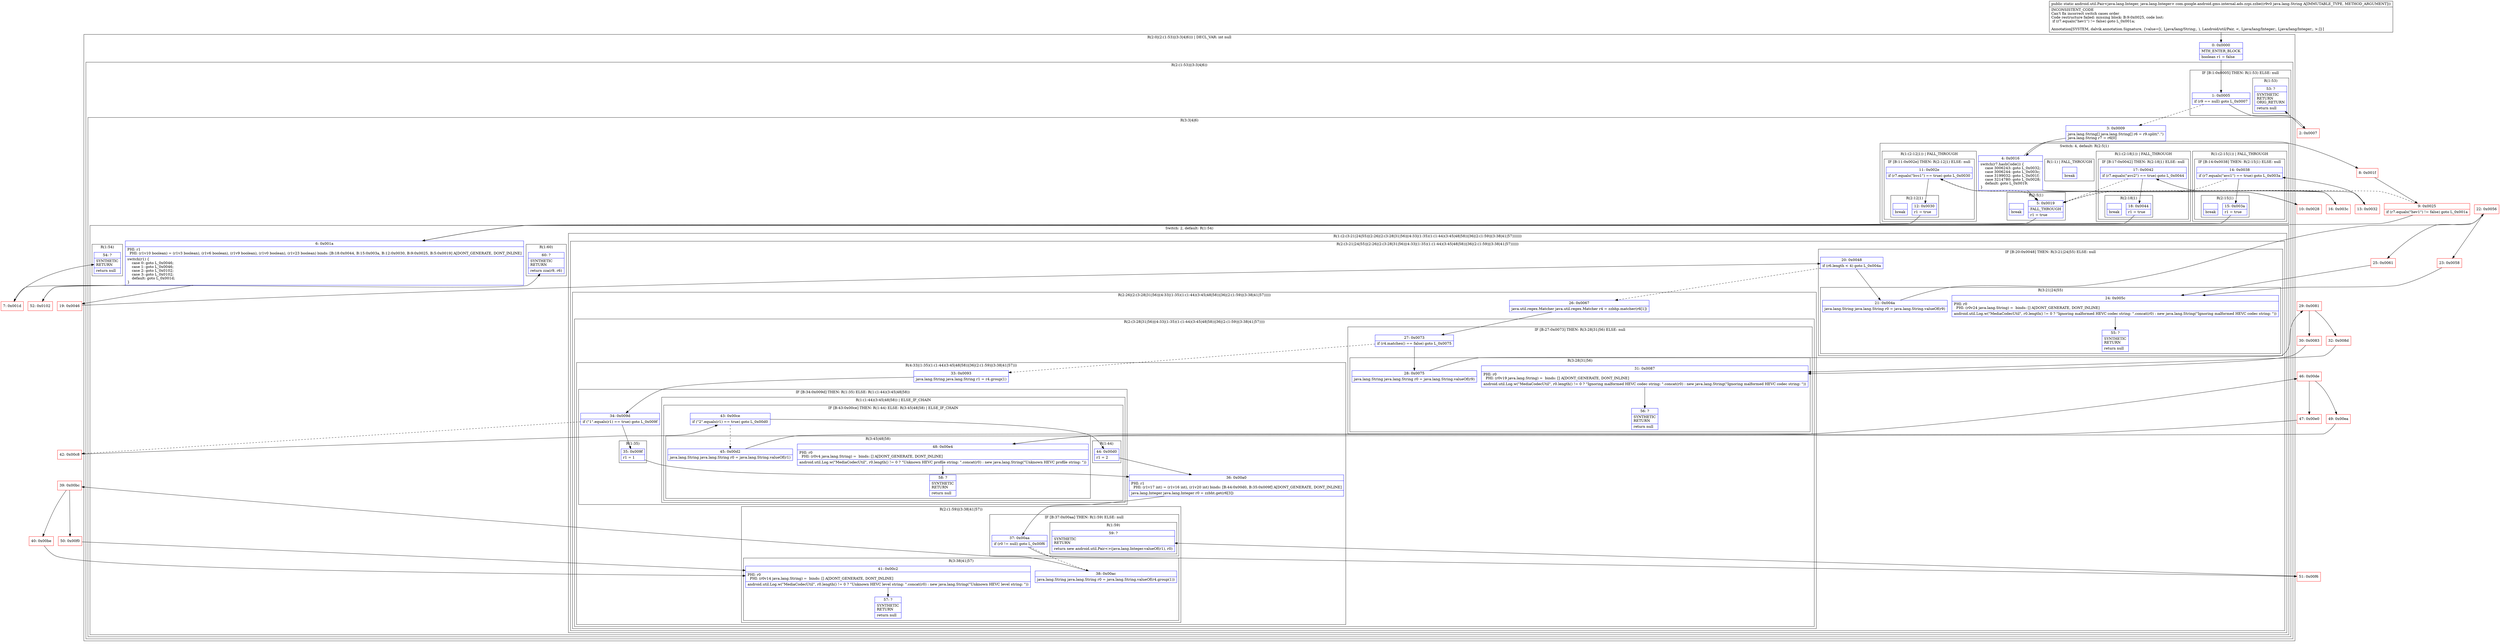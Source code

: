 digraph "CFG forcom.google.android.gms.internal.ads.zzpi.zzbe(Ljava\/lang\/String;)Landroid\/util\/Pair;" {
subgraph cluster_Region_356166914 {
label = "R(2:0|(2:(1:53)|(3:3|4|6))) | DECL_VAR: int null\l";
node [shape=record,color=blue];
Node_0 [shape=record,label="{0\:\ 0x0000|MTH_ENTER_BLOCK\l|boolean r1 = false\l}"];
subgraph cluster_Region_1602621321 {
label = "R(2:(1:53)|(3:3|4|6))";
node [shape=record,color=blue];
subgraph cluster_IfRegion_1302753836 {
label = "IF [B:1:0x0005] THEN: R(1:53) ELSE: null";
node [shape=record,color=blue];
Node_1 [shape=record,label="{1\:\ 0x0005|if (r9 == null) goto L_0x0007\l}"];
subgraph cluster_Region_1427006867 {
label = "R(1:53)";
node [shape=record,color=blue];
Node_53 [shape=record,label="{53\:\ ?|SYNTHETIC\lRETURN\lORIG_RETURN\l|return null\l}"];
}
}
subgraph cluster_Region_203676231 {
label = "R(3:3|4|6)";
node [shape=record,color=blue];
Node_3 [shape=record,label="{3\:\ 0x0009|java.lang.String[] java.lang.String[] r6 = r9.split(\".\")\ljava.lang.String r7 = r6[0]\l}"];
subgraph cluster_SwitchRegion_532323100 {
label = "Switch: 4, default: R(2:5|1)";
node [shape=record,color=blue];
Node_4 [shape=record,label="{4\:\ 0x0016|switch(r7.hashCode()) \{\l    case 3006243: goto L_0x0032;\l    case 3006244: goto L_0x003c;\l    case 3199032: goto L_0x001f;\l    case 3214780: goto L_0x0028;\l    default: goto L_0x0019;\l\}\l}"];
subgraph cluster_Region_1887503388 {
label = "R(1:(2:15|1)) | FALL_THROUGH\l";
node [shape=record,color=blue];
subgraph cluster_IfRegion_2122535185 {
label = "IF [B:14:0x0038] THEN: R(2:15|1) ELSE: null";
node [shape=record,color=blue];
Node_14 [shape=record,label="{14\:\ 0x0038|if (r7.equals(\"avc1\") == true) goto L_0x003a\l}"];
subgraph cluster_Region_1203628111 {
label = "R(2:15|1)";
node [shape=record,color=blue];
Node_15 [shape=record,label="{15\:\ 0x003a|r1 = true\l}"];
Node_InsnContainer_529840066 [shape=record,label="{|break\l}"];
}
}
}
subgraph cluster_Region_1641906446 {
label = "R(1:(2:18|1)) | FALL_THROUGH\l";
node [shape=record,color=blue];
subgraph cluster_IfRegion_1964902272 {
label = "IF [B:17:0x0042] THEN: R(2:18|1) ELSE: null";
node [shape=record,color=blue];
Node_17 [shape=record,label="{17\:\ 0x0042|if (r7.equals(\"avc2\") == true) goto L_0x0044\l}"];
subgraph cluster_Region_223130797 {
label = "R(2:18|1)";
node [shape=record,color=blue];
Node_18 [shape=record,label="{18\:\ 0x0044|r1 = true\l}"];
Node_InsnContainer_1197032027 [shape=record,label="{|break\l}"];
}
}
}
subgraph cluster_Region_1065357128 {
label = "R(1:1) | FALL_THROUGH\l";
node [shape=record,color=blue];
Node_InsnContainer_93357533 [shape=record,label="{|break\l}"];
}
subgraph cluster_Region_138977680 {
label = "R(1:(2:12|1)) | FALL_THROUGH\l";
node [shape=record,color=blue];
subgraph cluster_IfRegion_1957538882 {
label = "IF [B:11:0x002e] THEN: R(2:12|1) ELSE: null";
node [shape=record,color=blue];
Node_11 [shape=record,label="{11\:\ 0x002e|if (r7.equals(\"hvc1\") == true) goto L_0x0030\l}"];
subgraph cluster_Region_208102346 {
label = "R(2:12|1)";
node [shape=record,color=blue];
Node_12 [shape=record,label="{12\:\ 0x0030|r1 = true\l}"];
Node_InsnContainer_93221208 [shape=record,label="{|break\l}"];
}
}
}
subgraph cluster_Region_1291161081 {
label = "R(2:5|1)";
node [shape=record,color=blue];
Node_5 [shape=record,label="{5\:\ 0x0019|FALL_THROUGH\l|r1 = true\l}"];
Node_InsnContainer_978048238 [shape=record,label="{|break\l}"];
}
}
subgraph cluster_SwitchRegion_611623190 {
label = "Switch: 2, default: R(1:54)";
node [shape=record,color=blue];
Node_6 [shape=record,label="{6\:\ 0x001a|PHI: r1 \l  PHI: (r1v10 boolean) = (r1v3 boolean), (r1v6 boolean), (r1v9 boolean), (r1v0 boolean), (r1v23 boolean) binds: [B:18:0x0044, B:15:0x003a, B:12:0x0030, B:9:0x0025, B:5:0x0019] A[DONT_GENERATE, DONT_INLINE]\l|switch(r1) \{\l    case 0: goto L_0x0046;\l    case 1: goto L_0x0046;\l    case 2: goto L_0x0102;\l    case 3: goto L_0x0102;\l    default: goto L_0x001d;\l\}\l}"];
subgraph cluster_Region_997462039 {
label = "R(1:(2:(3:21|24|55)|(2:26|(2:(3:28|31|56)|(4:33|(1:35)(1:(1:44)(3:45|48|58))|36|(2:(1:59)|(3:38|41|57)))))))";
node [shape=record,color=blue];
subgraph cluster_Region_1987932872 {
label = "R(2:(3:21|24|55)|(2:26|(2:(3:28|31|56)|(4:33|(1:35)(1:(1:44)(3:45|48|58))|36|(2:(1:59)|(3:38|41|57))))))";
node [shape=record,color=blue];
subgraph cluster_IfRegion_997036346 {
label = "IF [B:20:0x0048] THEN: R(3:21|24|55) ELSE: null";
node [shape=record,color=blue];
Node_20 [shape=record,label="{20\:\ 0x0048|if (r6.length \< 4) goto L_0x004a\l}"];
subgraph cluster_Region_1087625778 {
label = "R(3:21|24|55)";
node [shape=record,color=blue];
Node_21 [shape=record,label="{21\:\ 0x004a|java.lang.String java.lang.String r0 = java.lang.String.valueOf(r9)\l}"];
Node_24 [shape=record,label="{24\:\ 0x005c|PHI: r0 \l  PHI: (r0v24 java.lang.String) =  binds: [] A[DONT_GENERATE, DONT_INLINE]\l|android.util.Log.w(\"MediaCodecUtil\", r0.length() != 0 ? \"Ignoring malformed HEVC codec string: \".concat(r0) : new java.lang.String(\"Ignoring malformed HEVC codec string: \"))\l}"];
Node_55 [shape=record,label="{55\:\ ?|SYNTHETIC\lRETURN\l|return null\l}"];
}
}
subgraph cluster_Region_1536641515 {
label = "R(2:26|(2:(3:28|31|56)|(4:33|(1:35)(1:(1:44)(3:45|48|58))|36|(2:(1:59)|(3:38|41|57)))))";
node [shape=record,color=blue];
Node_26 [shape=record,label="{26\:\ 0x0067|java.util.regex.Matcher java.util.regex.Matcher r4 = zzbhp.matcher(r6[1])\l}"];
subgraph cluster_Region_9423342 {
label = "R(2:(3:28|31|56)|(4:33|(1:35)(1:(1:44)(3:45|48|58))|36|(2:(1:59)|(3:38|41|57))))";
node [shape=record,color=blue];
subgraph cluster_IfRegion_1057270704 {
label = "IF [B:27:0x0073] THEN: R(3:28|31|56) ELSE: null";
node [shape=record,color=blue];
Node_27 [shape=record,label="{27\:\ 0x0073|if (r4.matches() == false) goto L_0x0075\l}"];
subgraph cluster_Region_181220205 {
label = "R(3:28|31|56)";
node [shape=record,color=blue];
Node_28 [shape=record,label="{28\:\ 0x0075|java.lang.String java.lang.String r0 = java.lang.String.valueOf(r9)\l}"];
Node_31 [shape=record,label="{31\:\ 0x0087|PHI: r0 \l  PHI: (r0v19 java.lang.String) =  binds: [] A[DONT_GENERATE, DONT_INLINE]\l|android.util.Log.w(\"MediaCodecUtil\", r0.length() != 0 ? \"Ignoring malformed HEVC codec string: \".concat(r0) : new java.lang.String(\"Ignoring malformed HEVC codec string: \"))\l}"];
Node_56 [shape=record,label="{56\:\ ?|SYNTHETIC\lRETURN\l|return null\l}"];
}
}
subgraph cluster_Region_1525297054 {
label = "R(4:33|(1:35)(1:(1:44)(3:45|48|58))|36|(2:(1:59)|(3:38|41|57)))";
node [shape=record,color=blue];
Node_33 [shape=record,label="{33\:\ 0x0093|java.lang.String java.lang.String r1 = r4.group(1)\l}"];
subgraph cluster_IfRegion_1590444130 {
label = "IF [B:34:0x009d] THEN: R(1:35) ELSE: R(1:(1:44)(3:45|48|58))";
node [shape=record,color=blue];
Node_34 [shape=record,label="{34\:\ 0x009d|if (\"1\".equals(r1) == true) goto L_0x009f\l}"];
subgraph cluster_Region_1630895146 {
label = "R(1:35)";
node [shape=record,color=blue];
Node_35 [shape=record,label="{35\:\ 0x009f|r1 = 1\l}"];
}
subgraph cluster_Region_1686606261 {
label = "R(1:(1:44)(3:45|48|58)) | ELSE_IF_CHAIN\l";
node [shape=record,color=blue];
subgraph cluster_IfRegion_1201285189 {
label = "IF [B:43:0x00ce] THEN: R(1:44) ELSE: R(3:45|48|58) | ELSE_IF_CHAIN\l";
node [shape=record,color=blue];
Node_43 [shape=record,label="{43\:\ 0x00ce|if (\"2\".equals(r1) == true) goto L_0x00d0\l}"];
subgraph cluster_Region_1564932272 {
label = "R(1:44)";
node [shape=record,color=blue];
Node_44 [shape=record,label="{44\:\ 0x00d0|r1 = 2\l}"];
}
subgraph cluster_Region_1574523437 {
label = "R(3:45|48|58)";
node [shape=record,color=blue];
Node_45 [shape=record,label="{45\:\ 0x00d2|java.lang.String java.lang.String r0 = java.lang.String.valueOf(r1)\l}"];
Node_48 [shape=record,label="{48\:\ 0x00e4|PHI: r0 \l  PHI: (r0v4 java.lang.String) =  binds: [] A[DONT_GENERATE, DONT_INLINE]\l|android.util.Log.w(\"MediaCodecUtil\", r0.length() != 0 ? \"Unknown HEVC profile string: \".concat(r0) : new java.lang.String(\"Unknown HEVC profile string: \"))\l}"];
Node_58 [shape=record,label="{58\:\ ?|SYNTHETIC\lRETURN\l|return null\l}"];
}
}
}
}
Node_36 [shape=record,label="{36\:\ 0x00a0|PHI: r1 \l  PHI: (r1v17 int) = (r1v16 int), (r1v20 int) binds: [B:44:0x00d0, B:35:0x009f] A[DONT_GENERATE, DONT_INLINE]\l|java.lang.Integer java.lang.Integer r0 = zzbht.get(r6[3])\l}"];
subgraph cluster_Region_2145960346 {
label = "R(2:(1:59)|(3:38|41|57))";
node [shape=record,color=blue];
subgraph cluster_IfRegion_2004592713 {
label = "IF [B:37:0x00aa] THEN: R(1:59) ELSE: null";
node [shape=record,color=blue];
Node_37 [shape=record,label="{37\:\ 0x00aa|if (r0 != null) goto L_0x00f6\l}"];
subgraph cluster_Region_1621410993 {
label = "R(1:59)";
node [shape=record,color=blue];
Node_59 [shape=record,label="{59\:\ ?|SYNTHETIC\lRETURN\l|return new android.util.Pair\<\>(java.lang.Integer.valueOf(r1), r0)\l}"];
}
}
subgraph cluster_Region_1542160024 {
label = "R(3:38|41|57)";
node [shape=record,color=blue];
Node_38 [shape=record,label="{38\:\ 0x00ac|java.lang.String java.lang.String r0 = java.lang.String.valueOf(r4.group(1))\l}"];
Node_41 [shape=record,label="{41\:\ 0x00c2|PHI: r0 \l  PHI: (r0v14 java.lang.String) =  binds: [] A[DONT_GENERATE, DONT_INLINE]\l|android.util.Log.w(\"MediaCodecUtil\", r0.length() != 0 ? \"Unknown HEVC level string: \".concat(r0) : new java.lang.String(\"Unknown HEVC level string: \"))\l}"];
Node_57 [shape=record,label="{57\:\ ?|SYNTHETIC\lRETURN\l|return null\l}"];
}
}
}
}
}
}
}
subgraph cluster_Region_1208563558 {
label = "R(1:60)";
node [shape=record,color=blue];
Node_60 [shape=record,label="{60\:\ ?|SYNTHETIC\lRETURN\l|return zza(r9, r6)\l}"];
}
subgraph cluster_Region_1654523805 {
label = "R(1:54)";
node [shape=record,color=blue];
Node_54 [shape=record,label="{54\:\ ?|SYNTHETIC\lRETURN\l|return null\l}"];
}
}
}
}
}
Node_2 [shape=record,color=red,label="{2\:\ 0x0007}"];
Node_7 [shape=record,color=red,label="{7\:\ 0x001d}"];
Node_8 [shape=record,color=red,label="{8\:\ 0x001f}"];
Node_9 [shape=record,color=red,label="{9\:\ 0x0025|if (r7.equals(\"hev1\") != false) goto L_0x001a\l}"];
Node_10 [shape=record,color=red,label="{10\:\ 0x0028}"];
Node_13 [shape=record,color=red,label="{13\:\ 0x0032}"];
Node_16 [shape=record,color=red,label="{16\:\ 0x003c}"];
Node_19 [shape=record,color=red,label="{19\:\ 0x0046}"];
Node_22 [shape=record,color=red,label="{22\:\ 0x0056}"];
Node_23 [shape=record,color=red,label="{23\:\ 0x0058}"];
Node_25 [shape=record,color=red,label="{25\:\ 0x0061}"];
Node_29 [shape=record,color=red,label="{29\:\ 0x0081}"];
Node_30 [shape=record,color=red,label="{30\:\ 0x0083}"];
Node_32 [shape=record,color=red,label="{32\:\ 0x008d}"];
Node_39 [shape=record,color=red,label="{39\:\ 0x00bc}"];
Node_40 [shape=record,color=red,label="{40\:\ 0x00be}"];
Node_42 [shape=record,color=red,label="{42\:\ 0x00c8}"];
Node_46 [shape=record,color=red,label="{46\:\ 0x00de}"];
Node_47 [shape=record,color=red,label="{47\:\ 0x00e0}"];
Node_49 [shape=record,color=red,label="{49\:\ 0x00ea}"];
Node_50 [shape=record,color=red,label="{50\:\ 0x00f0}"];
Node_51 [shape=record,color=red,label="{51\:\ 0x00f6}"];
Node_52 [shape=record,color=red,label="{52\:\ 0x0102}"];
MethodNode[shape=record,label="{public static android.util.Pair\<java.lang.Integer, java.lang.Integer\> com.google.android.gms.internal.ads.zzpi.zzbe((r9v0 java.lang.String A[IMMUTABLE_TYPE, METHOD_ARGUMENT]))  | INCONSISTENT_CODE\lCan't fix incorrect switch cases order\lCode restructure failed: missing block: B:9:0x0025, code lost:\l    if (r7.equals(\"hev1\") != false) goto L_0x001a;\l\lAnnotation[SYSTEM, dalvik.annotation.Signature, \{value=[(, Ljava\/lang\/String;, ), Landroid\/util\/Pair, \<, Ljava\/lang\/Integer;, Ljava\/lang\/Integer;, \>;]\}]\l}"];
MethodNode -> Node_0;
Node_0 -> Node_1;
Node_1 -> Node_2;
Node_1 -> Node_3[style=dashed];
Node_3 -> Node_4;
Node_4 -> Node_5;
Node_4 -> Node_8;
Node_4 -> Node_10;
Node_4 -> Node_13;
Node_4 -> Node_16;
Node_14 -> Node_5[style=dashed];
Node_14 -> Node_15;
Node_15 -> Node_6;
Node_17 -> Node_5[style=dashed];
Node_17 -> Node_18;
Node_18 -> Node_6;
Node_11 -> Node_5[style=dashed];
Node_11 -> Node_12;
Node_12 -> Node_6;
Node_5 -> Node_6;
Node_6 -> Node_7;
Node_6 -> Node_19;
Node_6 -> Node_52;
Node_20 -> Node_21;
Node_20 -> Node_26[style=dashed];
Node_21 -> Node_22;
Node_24 -> Node_55;
Node_26 -> Node_27;
Node_27 -> Node_28;
Node_27 -> Node_33[style=dashed];
Node_28 -> Node_29;
Node_31 -> Node_56;
Node_33 -> Node_34;
Node_34 -> Node_35;
Node_34 -> Node_42[style=dashed];
Node_35 -> Node_36;
Node_43 -> Node_44;
Node_43 -> Node_45[style=dashed];
Node_44 -> Node_36;
Node_45 -> Node_46;
Node_48 -> Node_58;
Node_36 -> Node_37;
Node_37 -> Node_38[style=dashed];
Node_37 -> Node_51;
Node_38 -> Node_39;
Node_41 -> Node_57;
Node_2 -> Node_53;
Node_7 -> Node_54;
Node_8 -> Node_9;
Node_9 -> Node_5[style=dashed];
Node_9 -> Node_6;
Node_10 -> Node_11;
Node_13 -> Node_14;
Node_16 -> Node_17;
Node_19 -> Node_20;
Node_22 -> Node_23;
Node_22 -> Node_25;
Node_23 -> Node_24;
Node_25 -> Node_24;
Node_29 -> Node_30;
Node_29 -> Node_32;
Node_30 -> Node_31;
Node_32 -> Node_31;
Node_39 -> Node_40;
Node_39 -> Node_50;
Node_40 -> Node_41;
Node_42 -> Node_43;
Node_46 -> Node_47;
Node_46 -> Node_49;
Node_47 -> Node_48;
Node_49 -> Node_48;
Node_50 -> Node_41;
Node_51 -> Node_59;
Node_52 -> Node_60;
}

